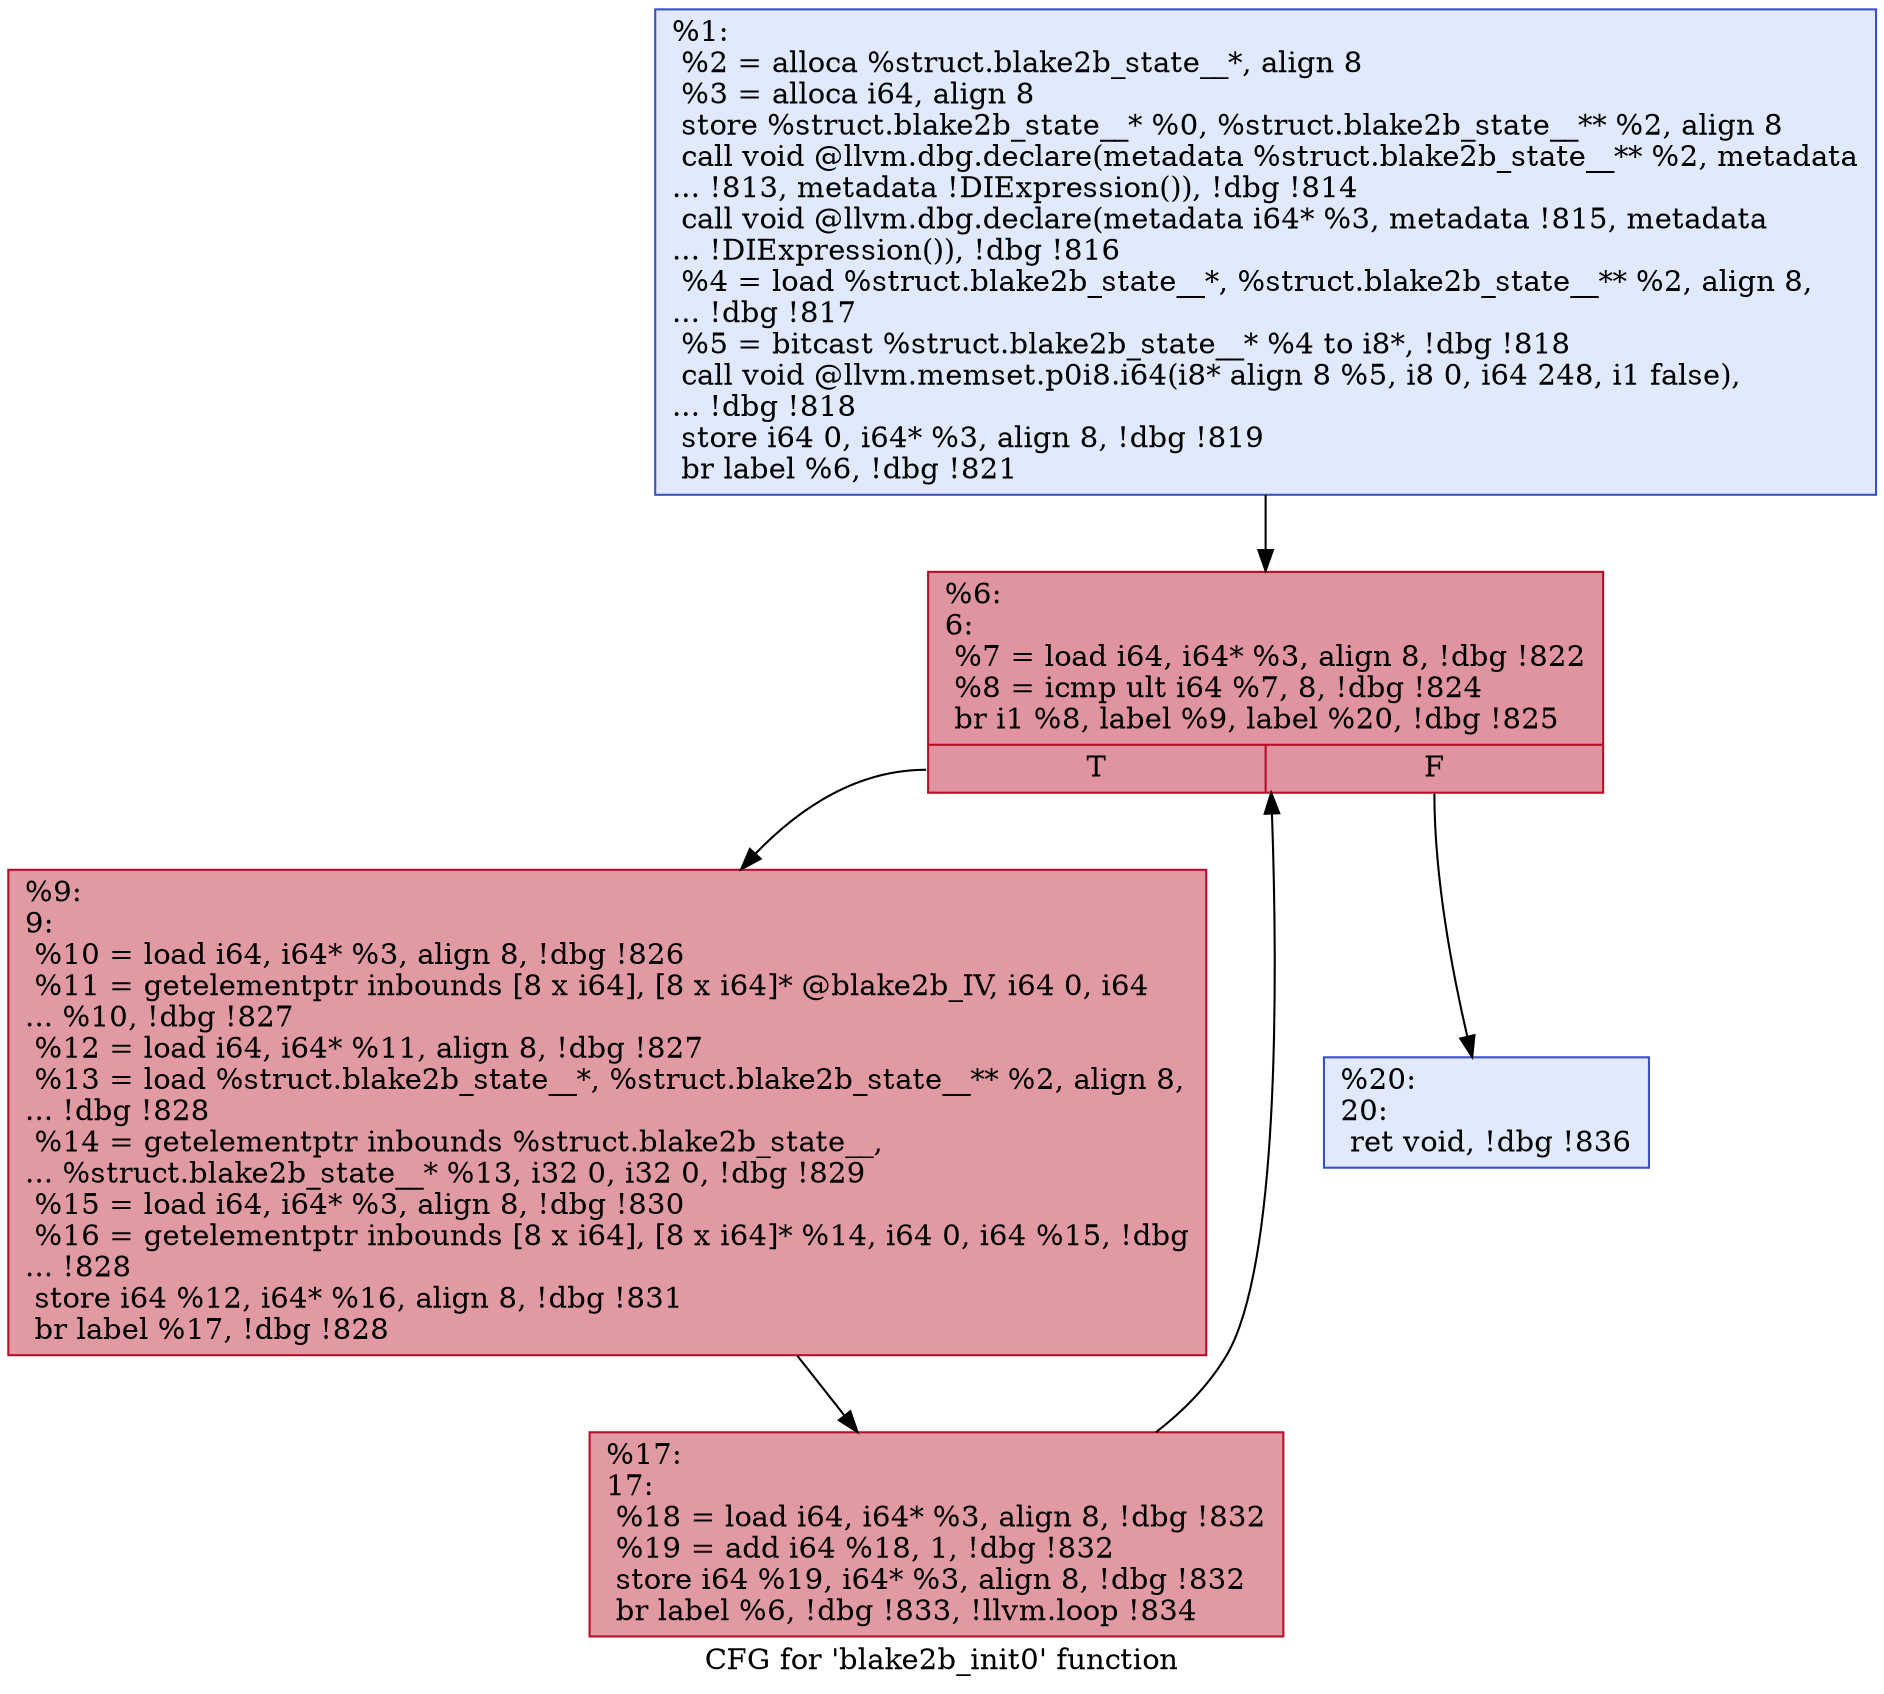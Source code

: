 digraph "CFG for 'blake2b_init0' function" {
	label="CFG for 'blake2b_init0' function";

	Node0x212bf40 [shape=record,color="#3d50c3ff", style=filled, fillcolor="#b9d0f970",label="{%1:\l  %2 = alloca %struct.blake2b_state__*, align 8\l  %3 = alloca i64, align 8\l  store %struct.blake2b_state__* %0, %struct.blake2b_state__** %2, align 8\l  call void @llvm.dbg.declare(metadata %struct.blake2b_state__** %2, metadata\l... !813, metadata !DIExpression()), !dbg !814\l  call void @llvm.dbg.declare(metadata i64* %3, metadata !815, metadata\l... !DIExpression()), !dbg !816\l  %4 = load %struct.blake2b_state__*, %struct.blake2b_state__** %2, align 8,\l... !dbg !817\l  %5 = bitcast %struct.blake2b_state__* %4 to i8*, !dbg !818\l  call void @llvm.memset.p0i8.i64(i8* align 8 %5, i8 0, i64 248, i1 false),\l... !dbg !818\l  store i64 0, i64* %3, align 8, !dbg !819\l  br label %6, !dbg !821\l}"];
	Node0x212bf40 -> Node0x212e630;
	Node0x212e630 [shape=record,color="#b70d28ff", style=filled, fillcolor="#b70d2870",label="{%6:\l6:                                                \l  %7 = load i64, i64* %3, align 8, !dbg !822\l  %8 = icmp ult i64 %7, 8, !dbg !824\l  br i1 %8, label %9, label %20, !dbg !825\l|{<s0>T|<s1>F}}"];
	Node0x212e630:s0 -> Node0x212e680;
	Node0x212e630:s1 -> Node0x212e720;
	Node0x212e680 [shape=record,color="#b70d28ff", style=filled, fillcolor="#bb1b2c70",label="{%9:\l9:                                                \l  %10 = load i64, i64* %3, align 8, !dbg !826\l  %11 = getelementptr inbounds [8 x i64], [8 x i64]* @blake2b_IV, i64 0, i64\l... %10, !dbg !827\l  %12 = load i64, i64* %11, align 8, !dbg !827\l  %13 = load %struct.blake2b_state__*, %struct.blake2b_state__** %2, align 8,\l... !dbg !828\l  %14 = getelementptr inbounds %struct.blake2b_state__,\l... %struct.blake2b_state__* %13, i32 0, i32 0, !dbg !829\l  %15 = load i64, i64* %3, align 8, !dbg !830\l  %16 = getelementptr inbounds [8 x i64], [8 x i64]* %14, i64 0, i64 %15, !dbg\l... !828\l  store i64 %12, i64* %16, align 8, !dbg !831\l  br label %17, !dbg !828\l}"];
	Node0x212e680 -> Node0x212e6d0;
	Node0x212e6d0 [shape=record,color="#b70d28ff", style=filled, fillcolor="#bb1b2c70",label="{%17:\l17:                                               \l  %18 = load i64, i64* %3, align 8, !dbg !832\l  %19 = add i64 %18, 1, !dbg !832\l  store i64 %19, i64* %3, align 8, !dbg !832\l  br label %6, !dbg !833, !llvm.loop !834\l}"];
	Node0x212e6d0 -> Node0x212e630;
	Node0x212e720 [shape=record,color="#3d50c3ff", style=filled, fillcolor="#b9d0f970",label="{%20:\l20:                                               \l  ret void, !dbg !836\l}"];
}
